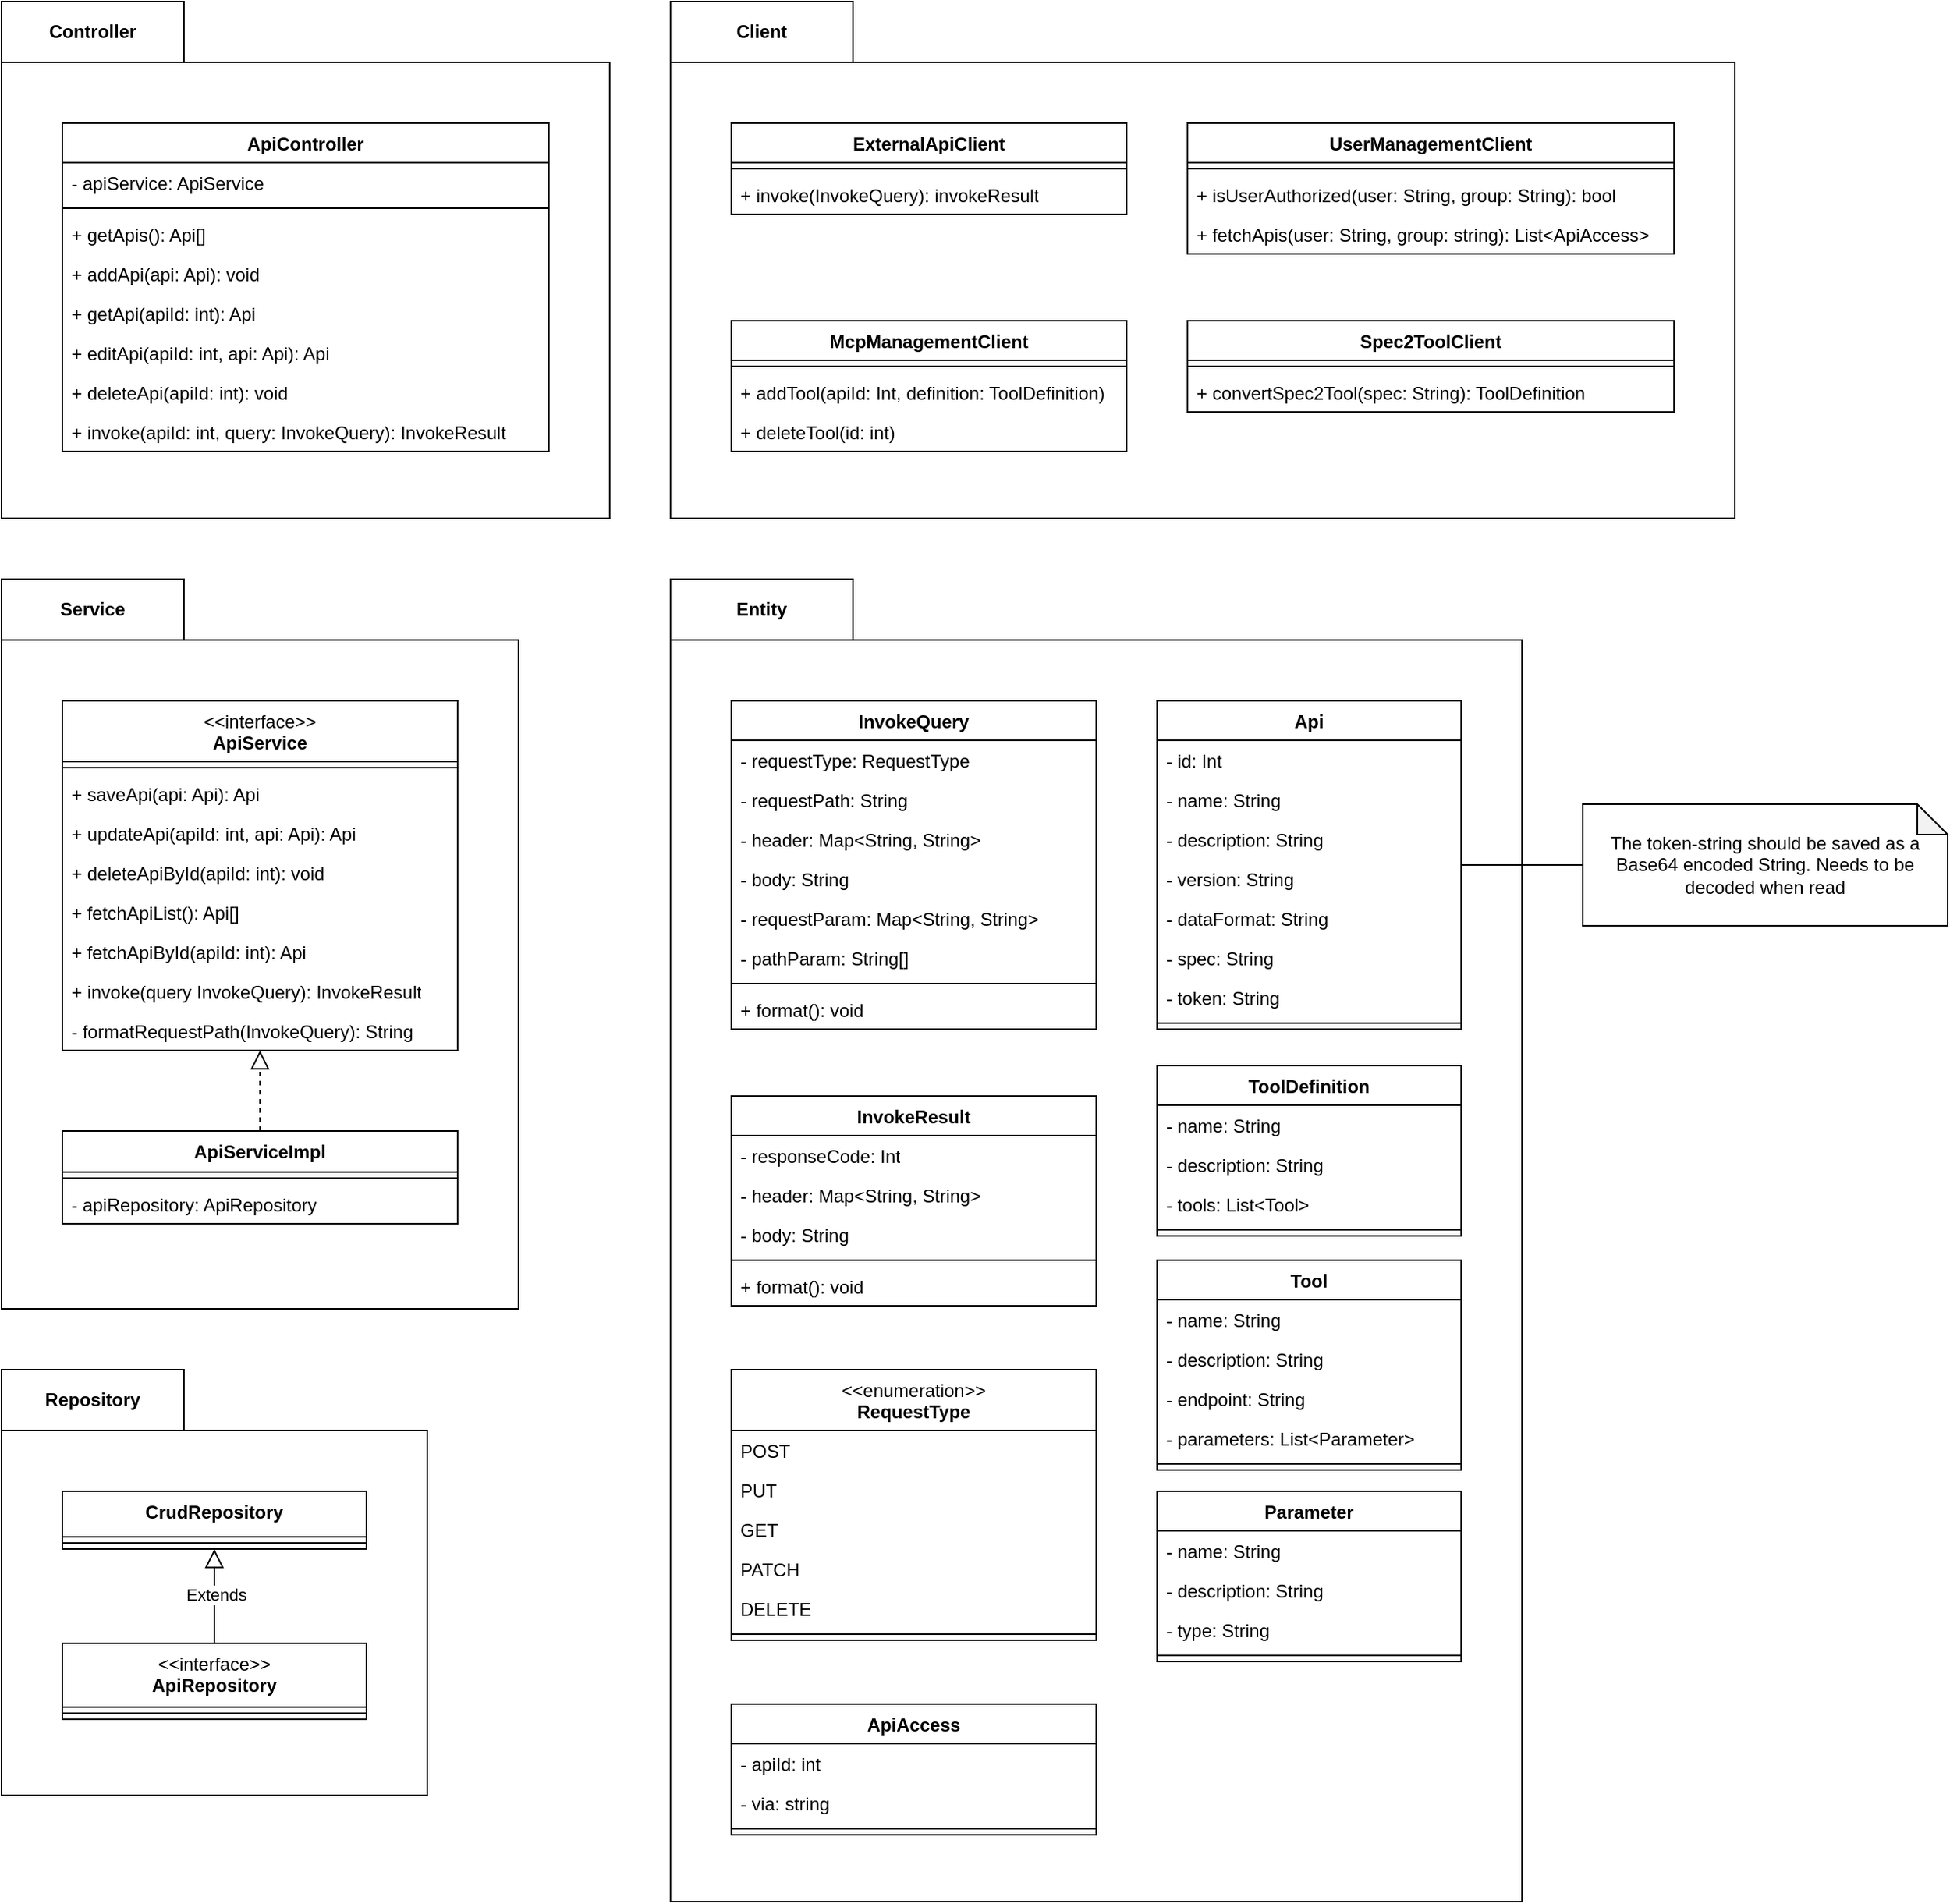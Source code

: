 <mxfile>
    <diagram name="Seite-1" id="1JLrARVRFuF--jmP-DNK">
        <mxGraphModel dx="1191" dy="1798" grid="1" gridSize="10" guides="1" tooltips="1" connect="1" arrows="1" fold="1" page="1" pageScale="1" pageWidth="827" pageHeight="1169" math="0" shadow="0">
            <root>
                <mxCell id="0"/>
                <mxCell id="1" parent="0"/>
                <mxCell id="dTDEdiRXmwUGcBS8A72o-30" value="Controller" style="rounded=0;whiteSpace=wrap;html=1;fontStyle=1" parent="1" vertex="1">
                    <mxGeometry x="880" y="40" width="120" height="40" as="geometry"/>
                </mxCell>
                <mxCell id="dTDEdiRXmwUGcBS8A72o-31" value="Service" style="rounded=0;whiteSpace=wrap;html=1;fontStyle=1" parent="1" vertex="1">
                    <mxGeometry x="880" y="420" width="120" height="40" as="geometry"/>
                </mxCell>
                <mxCell id="dTDEdiRXmwUGcBS8A72o-32" value="Repository" style="rounded=0;whiteSpace=wrap;html=1;fontStyle=1" parent="1" vertex="1">
                    <mxGeometry x="880" y="940" width="120" height="40" as="geometry"/>
                </mxCell>
                <mxCell id="dTDEdiRXmwUGcBS8A72o-33" value="Entity" style="rounded=0;whiteSpace=wrap;html=1;fontStyle=1" parent="1" vertex="1">
                    <mxGeometry x="1320" y="420" width="120" height="40" as="geometry"/>
                </mxCell>
                <mxCell id="dTDEdiRXmwUGcBS8A72o-34" value="" style="rounded=0;whiteSpace=wrap;html=1;" parent="1" vertex="1">
                    <mxGeometry x="880" y="80" width="400" height="300" as="geometry"/>
                </mxCell>
                <mxCell id="dTDEdiRXmwUGcBS8A72o-35" value="ApiController" style="swimlane;fontStyle=1;align=center;verticalAlign=top;childLayout=stackLayout;horizontal=1;startSize=26;horizontalStack=0;resizeParent=1;resizeParentMax=0;resizeLast=0;collapsible=1;marginBottom=0;whiteSpace=wrap;html=1;" parent="1" vertex="1">
                    <mxGeometry x="920" y="120" width="320" height="216" as="geometry"/>
                </mxCell>
                <mxCell id="dTDEdiRXmwUGcBS8A72o-36" value="- apiService: ApiService" style="text;strokeColor=none;fillColor=none;align=left;verticalAlign=top;spacingLeft=4;spacingRight=4;overflow=hidden;rotatable=0;points=[[0,0.5],[1,0.5]];portConstraint=eastwest;whiteSpace=wrap;html=1;" parent="dTDEdiRXmwUGcBS8A72o-35" vertex="1">
                    <mxGeometry y="26" width="320" height="26" as="geometry"/>
                </mxCell>
                <mxCell id="dTDEdiRXmwUGcBS8A72o-37" value="" style="line;strokeWidth=1;fillColor=none;align=left;verticalAlign=middle;spacingTop=-1;spacingLeft=3;spacingRight=3;rotatable=0;labelPosition=right;points=[];portConstraint=eastwest;strokeColor=inherit;" parent="dTDEdiRXmwUGcBS8A72o-35" vertex="1">
                    <mxGeometry y="52" width="320" height="8" as="geometry"/>
                </mxCell>
                <mxCell id="dTDEdiRXmwUGcBS8A72o-38" value="+ getApis(): Api[]" style="text;strokeColor=none;fillColor=none;align=left;verticalAlign=top;spacingLeft=4;spacingRight=4;overflow=hidden;rotatable=0;points=[[0,0.5],[1,0.5]];portConstraint=eastwest;whiteSpace=wrap;html=1;" parent="dTDEdiRXmwUGcBS8A72o-35" vertex="1">
                    <mxGeometry y="60" width="320" height="26" as="geometry"/>
                </mxCell>
                <mxCell id="dTDEdiRXmwUGcBS8A72o-40" value="+ addApi(api: Api): void" style="text;strokeColor=none;fillColor=none;align=left;verticalAlign=top;spacingLeft=4;spacingRight=4;overflow=hidden;rotatable=0;points=[[0,0.5],[1,0.5]];portConstraint=eastwest;whiteSpace=wrap;html=1;" parent="dTDEdiRXmwUGcBS8A72o-35" vertex="1">
                    <mxGeometry y="86" width="320" height="26" as="geometry"/>
                </mxCell>
                <mxCell id="dTDEdiRXmwUGcBS8A72o-41" value="+ getApi(apiId: int): Api" style="text;strokeColor=none;fillColor=none;align=left;verticalAlign=top;spacingLeft=4;spacingRight=4;overflow=hidden;rotatable=0;points=[[0,0.5],[1,0.5]];portConstraint=eastwest;whiteSpace=wrap;html=1;" parent="dTDEdiRXmwUGcBS8A72o-35" vertex="1">
                    <mxGeometry y="112" width="320" height="26" as="geometry"/>
                </mxCell>
                <mxCell id="dTDEdiRXmwUGcBS8A72o-42" value="+ editApi(apiId: int, api: Api): Api" style="text;strokeColor=none;fillColor=none;align=left;verticalAlign=top;spacingLeft=4;spacingRight=4;overflow=hidden;rotatable=0;points=[[0,0.5],[1,0.5]];portConstraint=eastwest;whiteSpace=wrap;html=1;" parent="dTDEdiRXmwUGcBS8A72o-35" vertex="1">
                    <mxGeometry y="138" width="320" height="26" as="geometry"/>
                </mxCell>
                <mxCell id="dTDEdiRXmwUGcBS8A72o-43" value="+ deleteApi(apiId: int): void" style="text;strokeColor=none;fillColor=none;align=left;verticalAlign=top;spacingLeft=4;spacingRight=4;overflow=hidden;rotatable=0;points=[[0,0.5],[1,0.5]];portConstraint=eastwest;whiteSpace=wrap;html=1;" parent="dTDEdiRXmwUGcBS8A72o-35" vertex="1">
                    <mxGeometry y="164" width="320" height="26" as="geometry"/>
                </mxCell>
                <mxCell id="dTDEdiRXmwUGcBS8A72o-44" value="+ invoke(apiId: int, query: InvokeQuery): InvokeResult" style="text;strokeColor=none;fillColor=none;align=left;verticalAlign=top;spacingLeft=4;spacingRight=4;overflow=hidden;rotatable=0;points=[[0,0.5],[1,0.5]];portConstraint=eastwest;whiteSpace=wrap;html=1;" parent="dTDEdiRXmwUGcBS8A72o-35" vertex="1">
                    <mxGeometry y="190" width="320" height="26" as="geometry"/>
                </mxCell>
                <mxCell id="dTDEdiRXmwUGcBS8A72o-45" value="" style="rounded=0;whiteSpace=wrap;html=1;" parent="1" vertex="1">
                    <mxGeometry x="1320" y="460" width="560" height="830" as="geometry"/>
                </mxCell>
                <mxCell id="dTDEdiRXmwUGcBS8A72o-50" value="Api" style="swimlane;fontStyle=1;align=center;verticalAlign=top;childLayout=stackLayout;horizontal=1;startSize=26;horizontalStack=0;resizeParent=1;resizeParentMax=0;resizeLast=0;collapsible=1;marginBottom=0;whiteSpace=wrap;html=1;" parent="1" vertex="1">
                    <mxGeometry x="1640" y="500" width="200" height="216" as="geometry"/>
                </mxCell>
                <mxCell id="dTDEdiRXmwUGcBS8A72o-51" value="- id: Int" style="text;strokeColor=none;fillColor=none;align=left;verticalAlign=top;spacingLeft=4;spacingRight=4;overflow=hidden;rotatable=0;points=[[0,0.5],[1,0.5]];portConstraint=eastwest;whiteSpace=wrap;html=1;" parent="dTDEdiRXmwUGcBS8A72o-50" vertex="1">
                    <mxGeometry y="26" width="200" height="26" as="geometry"/>
                </mxCell>
                <mxCell id="dTDEdiRXmwUGcBS8A72o-54" value="- name: String" style="text;strokeColor=none;fillColor=none;align=left;verticalAlign=top;spacingLeft=4;spacingRight=4;overflow=hidden;rotatable=0;points=[[0,0.5],[1,0.5]];portConstraint=eastwest;whiteSpace=wrap;html=1;" parent="dTDEdiRXmwUGcBS8A72o-50" vertex="1">
                    <mxGeometry y="52" width="200" height="26" as="geometry"/>
                </mxCell>
                <mxCell id="dTDEdiRXmwUGcBS8A72o-55" value="- description: String" style="text;strokeColor=none;fillColor=none;align=left;verticalAlign=top;spacingLeft=4;spacingRight=4;overflow=hidden;rotatable=0;points=[[0,0.5],[1,0.5]];portConstraint=eastwest;whiteSpace=wrap;html=1;" parent="dTDEdiRXmwUGcBS8A72o-50" vertex="1">
                    <mxGeometry y="78" width="200" height="26" as="geometry"/>
                </mxCell>
                <mxCell id="dTDEdiRXmwUGcBS8A72o-56" value="- version: String" style="text;strokeColor=none;fillColor=none;align=left;verticalAlign=top;spacingLeft=4;spacingRight=4;overflow=hidden;rotatable=0;points=[[0,0.5],[1,0.5]];portConstraint=eastwest;whiteSpace=wrap;html=1;" parent="dTDEdiRXmwUGcBS8A72o-50" vertex="1">
                    <mxGeometry y="104" width="200" height="26" as="geometry"/>
                </mxCell>
                <mxCell id="dTDEdiRXmwUGcBS8A72o-57" value="- dataFormat: String" style="text;strokeColor=none;fillColor=none;align=left;verticalAlign=top;spacingLeft=4;spacingRight=4;overflow=hidden;rotatable=0;points=[[0,0.5],[1,0.5]];portConstraint=eastwest;whiteSpace=wrap;html=1;" parent="dTDEdiRXmwUGcBS8A72o-50" vertex="1">
                    <mxGeometry y="130" width="200" height="26" as="geometry"/>
                </mxCell>
                <mxCell id="dTDEdiRXmwUGcBS8A72o-58" value="- spec: String" style="text;strokeColor=none;fillColor=none;align=left;verticalAlign=top;spacingLeft=4;spacingRight=4;overflow=hidden;rotatable=0;points=[[0,0.5],[1,0.5]];portConstraint=eastwest;whiteSpace=wrap;html=1;" parent="dTDEdiRXmwUGcBS8A72o-50" vertex="1">
                    <mxGeometry y="156" width="200" height="26" as="geometry"/>
                </mxCell>
                <mxCell id="dTDEdiRXmwUGcBS8A72o-61" value="- token: String" style="text;strokeColor=none;fillColor=none;align=left;verticalAlign=top;spacingLeft=4;spacingRight=4;overflow=hidden;rotatable=0;points=[[0,0.5],[1,0.5]];portConstraint=eastwest;whiteSpace=wrap;html=1;" parent="dTDEdiRXmwUGcBS8A72o-50" vertex="1">
                    <mxGeometry y="182" width="200" height="26" as="geometry"/>
                </mxCell>
                <mxCell id="dTDEdiRXmwUGcBS8A72o-52" value="" style="line;strokeWidth=1;fillColor=none;align=left;verticalAlign=middle;spacingTop=-1;spacingLeft=3;spacingRight=3;rotatable=0;labelPosition=right;points=[];portConstraint=eastwest;strokeColor=inherit;" parent="dTDEdiRXmwUGcBS8A72o-50" vertex="1">
                    <mxGeometry y="208" width="200" height="8" as="geometry"/>
                </mxCell>
                <mxCell id="dTDEdiRXmwUGcBS8A72o-64" value="" style="rounded=0;whiteSpace=wrap;html=1;" parent="1" vertex="1">
                    <mxGeometry x="880" y="980" width="280" height="240" as="geometry"/>
                </mxCell>
                <mxCell id="dTDEdiRXmwUGcBS8A72o-65" value="CrudRepository" style="swimlane;fontStyle=1;align=center;verticalAlign=top;childLayout=stackLayout;horizontal=1;startSize=30;horizontalStack=0;resizeParent=1;resizeParentMax=0;resizeLast=0;collapsible=1;marginBottom=0;whiteSpace=wrap;html=1;" parent="1" vertex="1">
                    <mxGeometry x="920" y="1020" width="200" height="38" as="geometry"/>
                </mxCell>
                <mxCell id="dTDEdiRXmwUGcBS8A72o-67" value="" style="line;strokeWidth=1;fillColor=none;align=left;verticalAlign=middle;spacingTop=-1;spacingLeft=3;spacingRight=3;rotatable=0;labelPosition=right;points=[];portConstraint=eastwest;strokeColor=inherit;" parent="dTDEdiRXmwUGcBS8A72o-65" vertex="1">
                    <mxGeometry y="30" width="200" height="8" as="geometry"/>
                </mxCell>
                <mxCell id="dTDEdiRXmwUGcBS8A72o-75" value="" style="rounded=0;orthogonalLoop=1;jettySize=auto;html=1;endArrow=block;endFill=0;endSize=10;" parent="1" source="dTDEdiRXmwUGcBS8A72o-69" target="dTDEdiRXmwUGcBS8A72o-65" edge="1">
                    <mxGeometry relative="1" as="geometry"/>
                </mxCell>
                <mxCell id="JXdjULRlYyNS7C_Fa3xs-46" value="Extends" style="edgeLabel;html=1;align=center;verticalAlign=middle;resizable=0;points=[];" parent="dTDEdiRXmwUGcBS8A72o-75" vertex="1" connectable="0">
                    <mxGeometry x="0.032" y="-1" relative="1" as="geometry">
                        <mxPoint as="offset"/>
                    </mxGeometry>
                </mxCell>
                <mxCell id="dTDEdiRXmwUGcBS8A72o-69" value="&lt;div&gt;&lt;span style=&quot;font-weight: normal;&quot;&gt;&amp;lt;&amp;lt;interface&amp;gt;&amp;gt;&lt;/span&gt;&lt;/div&gt;&lt;div&gt;ApiRepository&lt;/div&gt;" style="swimlane;fontStyle=1;align=center;verticalAlign=top;childLayout=stackLayout;horizontal=1;startSize=42;horizontalStack=0;resizeParent=1;resizeParentMax=0;resizeLast=0;collapsible=1;marginBottom=0;whiteSpace=wrap;html=1;" parent="1" vertex="1">
                    <mxGeometry x="920" y="1120" width="200" height="50" as="geometry"/>
                </mxCell>
                <mxCell id="dTDEdiRXmwUGcBS8A72o-71" value="" style="line;strokeWidth=1;fillColor=none;align=left;verticalAlign=middle;spacingTop=-1;spacingLeft=3;spacingRight=3;rotatable=0;labelPosition=right;points=[];portConstraint=eastwest;strokeColor=inherit;" parent="dTDEdiRXmwUGcBS8A72o-69" vertex="1">
                    <mxGeometry y="42" width="200" height="8" as="geometry"/>
                </mxCell>
                <mxCell id="dTDEdiRXmwUGcBS8A72o-77" value="" style="rounded=0;whiteSpace=wrap;html=1;" parent="1" vertex="1">
                    <mxGeometry x="880" y="460" width="340" height="440" as="geometry"/>
                </mxCell>
                <mxCell id="dTDEdiRXmwUGcBS8A72o-78" value="&lt;div&gt;&lt;span style=&quot;font-weight: normal;&quot;&gt;&amp;lt;&amp;lt;interface&amp;gt;&amp;gt;&lt;/span&gt;&lt;/div&gt;&lt;div&gt;ApiService&lt;/div&gt;" style="swimlane;fontStyle=1;align=center;verticalAlign=top;childLayout=stackLayout;horizontal=1;startSize=40;horizontalStack=0;resizeParent=1;resizeParentMax=0;resizeLast=0;collapsible=1;marginBottom=0;whiteSpace=wrap;html=1;" parent="1" vertex="1">
                    <mxGeometry x="920" y="500" width="260" height="230" as="geometry"/>
                </mxCell>
                <mxCell id="dTDEdiRXmwUGcBS8A72o-80" value="" style="line;strokeWidth=1;fillColor=none;align=left;verticalAlign=middle;spacingTop=-1;spacingLeft=3;spacingRight=3;rotatable=0;labelPosition=right;points=[];portConstraint=eastwest;strokeColor=inherit;" parent="dTDEdiRXmwUGcBS8A72o-78" vertex="1">
                    <mxGeometry y="40" width="260" height="8" as="geometry"/>
                </mxCell>
                <mxCell id="dTDEdiRXmwUGcBS8A72o-81" value="+ saveApi(api: Api): Api" style="text;strokeColor=none;fillColor=none;align=left;verticalAlign=top;spacingLeft=4;spacingRight=4;overflow=hidden;rotatable=0;points=[[0,0.5],[1,0.5]];portConstraint=eastwest;whiteSpace=wrap;html=1;" parent="dTDEdiRXmwUGcBS8A72o-78" vertex="1">
                    <mxGeometry y="48" width="260" height="26" as="geometry"/>
                </mxCell>
                <mxCell id="dTDEdiRXmwUGcBS8A72o-85" value="+ updateApi(apiId: int, api: Api): Api" style="text;strokeColor=none;fillColor=none;align=left;verticalAlign=top;spacingLeft=4;spacingRight=4;overflow=hidden;rotatable=0;points=[[0,0.5],[1,0.5]];portConstraint=eastwest;whiteSpace=wrap;html=1;" parent="dTDEdiRXmwUGcBS8A72o-78" vertex="1">
                    <mxGeometry y="74" width="260" height="26" as="geometry"/>
                </mxCell>
                <mxCell id="dTDEdiRXmwUGcBS8A72o-86" value="+ deleteApiById(apiId: int): void" style="text;strokeColor=none;fillColor=none;align=left;verticalAlign=top;spacingLeft=4;spacingRight=4;overflow=hidden;rotatable=0;points=[[0,0.5],[1,0.5]];portConstraint=eastwest;whiteSpace=wrap;html=1;" parent="dTDEdiRXmwUGcBS8A72o-78" vertex="1">
                    <mxGeometry y="100" width="260" height="26" as="geometry"/>
                </mxCell>
                <mxCell id="dTDEdiRXmwUGcBS8A72o-92" value="+ fetchApiList(): Api[]" style="text;strokeColor=none;fillColor=none;align=left;verticalAlign=top;spacingLeft=4;spacingRight=4;overflow=hidden;rotatable=0;points=[[0,0.5],[1,0.5]];portConstraint=eastwest;whiteSpace=wrap;html=1;" parent="dTDEdiRXmwUGcBS8A72o-78" vertex="1">
                    <mxGeometry y="126" width="260" height="26" as="geometry"/>
                </mxCell>
                <mxCell id="dTDEdiRXmwUGcBS8A72o-99" value="+ fetchApiById(apiId: int): Api" style="text;strokeColor=none;fillColor=none;align=left;verticalAlign=top;spacingLeft=4;spacingRight=4;overflow=hidden;rotatable=0;points=[[0,0.5],[1,0.5]];portConstraint=eastwest;whiteSpace=wrap;html=1;" parent="dTDEdiRXmwUGcBS8A72o-78" vertex="1">
                    <mxGeometry y="152" width="260" height="26" as="geometry"/>
                </mxCell>
                <mxCell id="dTDEdiRXmwUGcBS8A72o-130" value="+ invoke(query InvokeQuery): InvokeResult" style="text;strokeColor=none;fillColor=none;align=left;verticalAlign=top;spacingLeft=4;spacingRight=4;overflow=hidden;rotatable=0;points=[[0,0.5],[1,0.5]];portConstraint=eastwest;whiteSpace=wrap;html=1;" parent="dTDEdiRXmwUGcBS8A72o-78" vertex="1">
                    <mxGeometry y="178" width="260" height="26" as="geometry"/>
                </mxCell>
                <mxCell id="dTDEdiRXmwUGcBS8A72o-147" value="- formatRequestPath(InvokeQuery): String" style="text;strokeColor=none;fillColor=none;align=left;verticalAlign=top;spacingLeft=4;spacingRight=4;overflow=hidden;rotatable=0;points=[[0,0.5],[1,0.5]];portConstraint=eastwest;whiteSpace=wrap;html=1;" parent="dTDEdiRXmwUGcBS8A72o-78" vertex="1">
                    <mxGeometry y="204" width="260" height="26" as="geometry"/>
                </mxCell>
                <mxCell id="dTDEdiRXmwUGcBS8A72o-93" style="edgeStyle=orthogonalEdgeStyle;rounded=0;orthogonalLoop=1;jettySize=auto;html=1;dashed=1;endArrow=block;endFill=0;endSize=10;" parent="1" source="dTDEdiRXmwUGcBS8A72o-82" target="dTDEdiRXmwUGcBS8A72o-78" edge="1">
                    <mxGeometry relative="1" as="geometry"/>
                </mxCell>
                <mxCell id="dTDEdiRXmwUGcBS8A72o-82" value="&lt;div&gt;ApiServiceImpl&lt;/div&gt;" style="swimlane;fontStyle=1;align=center;verticalAlign=top;childLayout=stackLayout;horizontal=1;startSize=27;horizontalStack=0;resizeParent=1;resizeParentMax=0;resizeLast=0;collapsible=1;marginBottom=0;whiteSpace=wrap;html=1;" parent="1" vertex="1">
                    <mxGeometry x="920" y="783" width="260" height="61" as="geometry"/>
                </mxCell>
                <mxCell id="dTDEdiRXmwUGcBS8A72o-83" value="" style="line;strokeWidth=1;fillColor=none;align=left;verticalAlign=middle;spacingTop=-1;spacingLeft=3;spacingRight=3;rotatable=0;labelPosition=right;points=[];portConstraint=eastwest;strokeColor=inherit;" parent="dTDEdiRXmwUGcBS8A72o-82" vertex="1">
                    <mxGeometry y="27" width="260" height="8" as="geometry"/>
                </mxCell>
                <mxCell id="dTDEdiRXmwUGcBS8A72o-84" value="- apiRepository: ApiRepository" style="text;strokeColor=none;fillColor=none;align=left;verticalAlign=top;spacingLeft=4;spacingRight=4;overflow=hidden;rotatable=0;points=[[0,0.5],[1,0.5]];portConstraint=eastwest;whiteSpace=wrap;html=1;" parent="dTDEdiRXmwUGcBS8A72o-82" vertex="1">
                    <mxGeometry y="35" width="260" height="26" as="geometry"/>
                </mxCell>
                <mxCell id="dTDEdiRXmwUGcBS8A72o-103" style="rounded=0;orthogonalLoop=1;jettySize=auto;html=1;endArrow=none;endFill=0;" parent="1" source="dTDEdiRXmwUGcBS8A72o-101" target="dTDEdiRXmwUGcBS8A72o-50" edge="1">
                    <mxGeometry relative="1" as="geometry"/>
                </mxCell>
                <mxCell id="dTDEdiRXmwUGcBS8A72o-101" value="The token-string should be saved as a Base64 encoded String. Needs to be decoded when read" style="shape=note;whiteSpace=wrap;html=1;backgroundOutline=1;darkOpacity=0.05;size=20;" parent="1" vertex="1">
                    <mxGeometry x="1920" y="568" width="240" height="80" as="geometry"/>
                </mxCell>
                <mxCell id="dTDEdiRXmwUGcBS8A72o-110" value="&lt;span style=&quot;font-weight: normal;&quot;&gt;&amp;lt;&amp;lt;enumeration&amp;gt;&amp;gt;&lt;/span&gt;&lt;div&gt;RequestType&lt;/div&gt;" style="swimlane;fontStyle=1;align=center;verticalAlign=top;childLayout=stackLayout;horizontal=1;startSize=40;horizontalStack=0;resizeParent=1;resizeParentMax=0;resizeLast=0;collapsible=1;marginBottom=0;whiteSpace=wrap;html=1;" parent="1" vertex="1">
                    <mxGeometry x="1360" y="940" width="240" height="178" as="geometry"/>
                </mxCell>
                <mxCell id="dTDEdiRXmwUGcBS8A72o-111" value="POST" style="text;strokeColor=none;fillColor=none;align=left;verticalAlign=top;spacingLeft=4;spacingRight=4;overflow=hidden;rotatable=0;points=[[0,0.5],[1,0.5]];portConstraint=eastwest;whiteSpace=wrap;html=1;" parent="dTDEdiRXmwUGcBS8A72o-110" vertex="1">
                    <mxGeometry y="40" width="240" height="26" as="geometry"/>
                </mxCell>
                <mxCell id="dTDEdiRXmwUGcBS8A72o-116" value="PUT" style="text;strokeColor=none;fillColor=none;align=left;verticalAlign=top;spacingLeft=4;spacingRight=4;overflow=hidden;rotatable=0;points=[[0,0.5],[1,0.5]];portConstraint=eastwest;whiteSpace=wrap;html=1;" parent="dTDEdiRXmwUGcBS8A72o-110" vertex="1">
                    <mxGeometry y="66" width="240" height="26" as="geometry"/>
                </mxCell>
                <mxCell id="dTDEdiRXmwUGcBS8A72o-115" value="GET" style="text;strokeColor=none;fillColor=none;align=left;verticalAlign=top;spacingLeft=4;spacingRight=4;overflow=hidden;rotatable=0;points=[[0,0.5],[1,0.5]];portConstraint=eastwest;whiteSpace=wrap;html=1;" parent="dTDEdiRXmwUGcBS8A72o-110" vertex="1">
                    <mxGeometry y="92" width="240" height="26" as="geometry"/>
                </mxCell>
                <mxCell id="dTDEdiRXmwUGcBS8A72o-114" value="PATCH" style="text;strokeColor=none;fillColor=none;align=left;verticalAlign=top;spacingLeft=4;spacingRight=4;overflow=hidden;rotatable=0;points=[[0,0.5],[1,0.5]];portConstraint=eastwest;whiteSpace=wrap;html=1;" parent="dTDEdiRXmwUGcBS8A72o-110" vertex="1">
                    <mxGeometry y="118" width="240" height="26" as="geometry"/>
                </mxCell>
                <mxCell id="dTDEdiRXmwUGcBS8A72o-113" value="DELETE" style="text;strokeColor=none;fillColor=none;align=left;verticalAlign=top;spacingLeft=4;spacingRight=4;overflow=hidden;rotatable=0;points=[[0,0.5],[1,0.5]];portConstraint=eastwest;whiteSpace=wrap;html=1;" parent="dTDEdiRXmwUGcBS8A72o-110" vertex="1">
                    <mxGeometry y="144" width="240" height="26" as="geometry"/>
                </mxCell>
                <mxCell id="dTDEdiRXmwUGcBS8A72o-112" value="" style="line;strokeWidth=1;fillColor=none;align=left;verticalAlign=middle;spacingTop=-1;spacingLeft=3;spacingRight=3;rotatable=0;labelPosition=right;points=[];portConstraint=eastwest;strokeColor=inherit;" parent="dTDEdiRXmwUGcBS8A72o-110" vertex="1">
                    <mxGeometry y="170" width="240" height="8" as="geometry"/>
                </mxCell>
                <mxCell id="dTDEdiRXmwUGcBS8A72o-120" value="InvokeQuery" style="swimlane;fontStyle=1;align=center;verticalAlign=top;childLayout=stackLayout;horizontal=1;startSize=26;horizontalStack=0;resizeParent=1;resizeParentMax=0;resizeLast=0;collapsible=1;marginBottom=0;whiteSpace=wrap;html=1;" parent="1" vertex="1">
                    <mxGeometry x="1360" y="500" width="240" height="216" as="geometry"/>
                </mxCell>
                <mxCell id="dTDEdiRXmwUGcBS8A72o-121" value="- requestType: RequestType" style="text;strokeColor=none;fillColor=none;align=left;verticalAlign=top;spacingLeft=4;spacingRight=4;overflow=hidden;rotatable=0;points=[[0,0.5],[1,0.5]];portConstraint=eastwest;whiteSpace=wrap;html=1;" parent="dTDEdiRXmwUGcBS8A72o-120" vertex="1">
                    <mxGeometry y="26" width="240" height="26" as="geometry"/>
                </mxCell>
                <mxCell id="dTDEdiRXmwUGcBS8A72o-124" value="- requestPath: String" style="text;strokeColor=none;fillColor=none;align=left;verticalAlign=top;spacingLeft=4;spacingRight=4;overflow=hidden;rotatable=0;points=[[0,0.5],[1,0.5]];portConstraint=eastwest;whiteSpace=wrap;html=1;" parent="dTDEdiRXmwUGcBS8A72o-120" vertex="1">
                    <mxGeometry y="52" width="240" height="26" as="geometry"/>
                </mxCell>
                <mxCell id="dTDEdiRXmwUGcBS8A72o-125" value="- header: Map&amp;lt;String, String&amp;gt;" style="text;strokeColor=none;fillColor=none;align=left;verticalAlign=top;spacingLeft=4;spacingRight=4;overflow=hidden;rotatable=0;points=[[0,0.5],[1,0.5]];portConstraint=eastwest;whiteSpace=wrap;html=1;" parent="dTDEdiRXmwUGcBS8A72o-120" vertex="1">
                    <mxGeometry y="78" width="240" height="26" as="geometry"/>
                </mxCell>
                <mxCell id="dTDEdiRXmwUGcBS8A72o-129" value="- body: String" style="text;strokeColor=none;fillColor=none;align=left;verticalAlign=top;spacingLeft=4;spacingRight=4;overflow=hidden;rotatable=0;points=[[0,0.5],[1,0.5]];portConstraint=eastwest;whiteSpace=wrap;html=1;" parent="dTDEdiRXmwUGcBS8A72o-120" vertex="1">
                    <mxGeometry y="104" width="240" height="26" as="geometry"/>
                </mxCell>
                <mxCell id="dTDEdiRXmwUGcBS8A72o-126" value="- requestParam: Map&amp;lt;String, String&amp;gt;" style="text;strokeColor=none;fillColor=none;align=left;verticalAlign=top;spacingLeft=4;spacingRight=4;overflow=hidden;rotatable=0;points=[[0,0.5],[1,0.5]];portConstraint=eastwest;whiteSpace=wrap;html=1;" parent="dTDEdiRXmwUGcBS8A72o-120" vertex="1">
                    <mxGeometry y="130" width="240" height="26" as="geometry"/>
                </mxCell>
                <mxCell id="dTDEdiRXmwUGcBS8A72o-128" value="- pathParam: String[]" style="text;strokeColor=none;fillColor=none;align=left;verticalAlign=top;spacingLeft=4;spacingRight=4;overflow=hidden;rotatable=0;points=[[0,0.5],[1,0.5]];portConstraint=eastwest;whiteSpace=wrap;html=1;" parent="dTDEdiRXmwUGcBS8A72o-120" vertex="1">
                    <mxGeometry y="156" width="240" height="26" as="geometry"/>
                </mxCell>
                <mxCell id="dTDEdiRXmwUGcBS8A72o-122" value="" style="line;strokeWidth=1;fillColor=none;align=left;verticalAlign=middle;spacingTop=-1;spacingLeft=3;spacingRight=3;rotatable=0;labelPosition=right;points=[];portConstraint=eastwest;strokeColor=inherit;" parent="dTDEdiRXmwUGcBS8A72o-120" vertex="1">
                    <mxGeometry y="182" width="240" height="8" as="geometry"/>
                </mxCell>
                <mxCell id="dTDEdiRXmwUGcBS8A72o-123" value="+ format(): void" style="text;strokeColor=none;fillColor=none;align=left;verticalAlign=top;spacingLeft=4;spacingRight=4;overflow=hidden;rotatable=0;points=[[0,0.5],[1,0.5]];portConstraint=eastwest;whiteSpace=wrap;html=1;" parent="dTDEdiRXmwUGcBS8A72o-120" vertex="1">
                    <mxGeometry y="190" width="240" height="26" as="geometry"/>
                </mxCell>
                <mxCell id="dTDEdiRXmwUGcBS8A72o-138" value="InvokeResult" style="swimlane;fontStyle=1;align=center;verticalAlign=top;childLayout=stackLayout;horizontal=1;startSize=26;horizontalStack=0;resizeParent=1;resizeParentMax=0;resizeLast=0;collapsible=1;marginBottom=0;whiteSpace=wrap;html=1;" parent="1" vertex="1">
                    <mxGeometry x="1360" y="760" width="240" height="138" as="geometry"/>
                </mxCell>
                <mxCell id="dTDEdiRXmwUGcBS8A72o-139" value="- responseCode: Int" style="text;strokeColor=none;fillColor=none;align=left;verticalAlign=top;spacingLeft=4;spacingRight=4;overflow=hidden;rotatable=0;points=[[0,0.5],[1,0.5]];portConstraint=eastwest;whiteSpace=wrap;html=1;" parent="dTDEdiRXmwUGcBS8A72o-138" vertex="1">
                    <mxGeometry y="26" width="240" height="26" as="geometry"/>
                </mxCell>
                <mxCell id="dTDEdiRXmwUGcBS8A72o-140" value="- header: Map&amp;lt;String, String&amp;gt;" style="text;strokeColor=none;fillColor=none;align=left;verticalAlign=top;spacingLeft=4;spacingRight=4;overflow=hidden;rotatable=0;points=[[0,0.5],[1,0.5]];portConstraint=eastwest;whiteSpace=wrap;html=1;" parent="dTDEdiRXmwUGcBS8A72o-138" vertex="1">
                    <mxGeometry y="52" width="240" height="26" as="geometry"/>
                </mxCell>
                <mxCell id="dTDEdiRXmwUGcBS8A72o-142" value="- body: String" style="text;strokeColor=none;fillColor=none;align=left;verticalAlign=top;spacingLeft=4;spacingRight=4;overflow=hidden;rotatable=0;points=[[0,0.5],[1,0.5]];portConstraint=eastwest;whiteSpace=wrap;html=1;" parent="dTDEdiRXmwUGcBS8A72o-138" vertex="1">
                    <mxGeometry y="78" width="240" height="26" as="geometry"/>
                </mxCell>
                <mxCell id="dTDEdiRXmwUGcBS8A72o-145" value="" style="line;strokeWidth=1;fillColor=none;align=left;verticalAlign=middle;spacingTop=-1;spacingLeft=3;spacingRight=3;rotatable=0;labelPosition=right;points=[];portConstraint=eastwest;strokeColor=inherit;" parent="dTDEdiRXmwUGcBS8A72o-138" vertex="1">
                    <mxGeometry y="104" width="240" height="8" as="geometry"/>
                </mxCell>
                <mxCell id="dTDEdiRXmwUGcBS8A72o-146" value="+ format(): void" style="text;strokeColor=none;fillColor=none;align=left;verticalAlign=top;spacingLeft=4;spacingRight=4;overflow=hidden;rotatable=0;points=[[0,0.5],[1,0.5]];portConstraint=eastwest;whiteSpace=wrap;html=1;" parent="dTDEdiRXmwUGcBS8A72o-138" vertex="1">
                    <mxGeometry y="112" width="240" height="26" as="geometry"/>
                </mxCell>
                <mxCell id="2" value="Client" style="rounded=0;whiteSpace=wrap;html=1;fontStyle=1" vertex="1" parent="1">
                    <mxGeometry x="1320" y="40" width="120" height="40" as="geometry"/>
                </mxCell>
                <mxCell id="3" value="" style="rounded=0;whiteSpace=wrap;html=1;" vertex="1" parent="1">
                    <mxGeometry x="1320" y="80" width="700" height="300" as="geometry"/>
                </mxCell>
                <mxCell id="4" value="&lt;div&gt;ExternalApiClient&lt;/div&gt;" style="swimlane;fontStyle=1;align=center;verticalAlign=top;childLayout=stackLayout;horizontal=1;startSize=26;horizontalStack=0;resizeParent=1;resizeParentMax=0;resizeLast=0;collapsible=1;marginBottom=0;whiteSpace=wrap;html=1;" vertex="1" parent="1">
                    <mxGeometry x="1360" y="120" width="260" height="60" as="geometry"/>
                </mxCell>
                <mxCell id="5" value="" style="line;strokeWidth=1;fillColor=none;align=left;verticalAlign=middle;spacingTop=-1;spacingLeft=3;spacingRight=3;rotatable=0;labelPosition=right;points=[];portConstraint=eastwest;strokeColor=inherit;" vertex="1" parent="4">
                    <mxGeometry y="26" width="260" height="8" as="geometry"/>
                </mxCell>
                <mxCell id="6" value="+ invoke(InvokeQuery): invokeResult" style="text;strokeColor=none;fillColor=none;align=left;verticalAlign=top;spacingLeft=4;spacingRight=4;overflow=hidden;rotatable=0;points=[[0,0.5],[1,0.5]];portConstraint=eastwest;whiteSpace=wrap;html=1;" vertex="1" parent="4">
                    <mxGeometry y="34" width="260" height="26" as="geometry"/>
                </mxCell>
                <mxCell id="13" value="&lt;div&gt;UserManagementClient&lt;/div&gt;" style="swimlane;fontStyle=1;align=center;verticalAlign=top;childLayout=stackLayout;horizontal=1;startSize=26;horizontalStack=0;resizeParent=1;resizeParentMax=0;resizeLast=0;collapsible=1;marginBottom=0;whiteSpace=wrap;html=1;" vertex="1" parent="1">
                    <mxGeometry x="1660" y="120" width="320" height="86" as="geometry"/>
                </mxCell>
                <mxCell id="14" value="" style="line;strokeWidth=1;fillColor=none;align=left;verticalAlign=middle;spacingTop=-1;spacingLeft=3;spacingRight=3;rotatable=0;labelPosition=right;points=[];portConstraint=eastwest;strokeColor=inherit;" vertex="1" parent="13">
                    <mxGeometry y="26" width="320" height="8" as="geometry"/>
                </mxCell>
                <mxCell id="15" value="+ isUserAuthorized(user: String, group: String): bool" style="text;strokeColor=none;fillColor=none;align=left;verticalAlign=top;spacingLeft=4;spacingRight=4;overflow=hidden;rotatable=0;points=[[0,0.5],[1,0.5]];portConstraint=eastwest;whiteSpace=wrap;html=1;" vertex="1" parent="13">
                    <mxGeometry y="34" width="320" height="26" as="geometry"/>
                </mxCell>
                <mxCell id="45" value="+ fetchApis(user: String, group: string): List&amp;lt;ApiAccess&amp;gt;" style="text;strokeColor=none;fillColor=none;align=left;verticalAlign=top;spacingLeft=4;spacingRight=4;overflow=hidden;rotatable=0;points=[[0,0.5],[1,0.5]];portConstraint=eastwest;whiteSpace=wrap;html=1;" vertex="1" parent="13">
                    <mxGeometry y="60" width="320" height="26" as="geometry"/>
                </mxCell>
                <mxCell id="16" value="&lt;div&gt;McpManagementClient&lt;/div&gt;" style="swimlane;fontStyle=1;align=center;verticalAlign=top;childLayout=stackLayout;horizontal=1;startSize=26;horizontalStack=0;resizeParent=1;resizeParentMax=0;resizeLast=0;collapsible=1;marginBottom=0;whiteSpace=wrap;html=1;" vertex="1" parent="1">
                    <mxGeometry x="1360" y="250" width="260" height="86" as="geometry"/>
                </mxCell>
                <mxCell id="17" value="" style="line;strokeWidth=1;fillColor=none;align=left;verticalAlign=middle;spacingTop=-1;spacingLeft=3;spacingRight=3;rotatable=0;labelPosition=right;points=[];portConstraint=eastwest;strokeColor=inherit;" vertex="1" parent="16">
                    <mxGeometry y="26" width="260" height="8" as="geometry"/>
                </mxCell>
                <mxCell id="18" value="+ addTool(apiId: Int, definition: ToolDefinition)" style="text;strokeColor=none;fillColor=none;align=left;verticalAlign=top;spacingLeft=4;spacingRight=4;overflow=hidden;rotatable=0;points=[[0,0.5],[1,0.5]];portConstraint=eastwest;whiteSpace=wrap;html=1;" vertex="1" parent="16">
                    <mxGeometry y="34" width="260" height="26" as="geometry"/>
                </mxCell>
                <mxCell id="22" value="+ deleteTool(id: int)" style="text;strokeColor=none;fillColor=none;align=left;verticalAlign=top;spacingLeft=4;spacingRight=4;overflow=hidden;rotatable=0;points=[[0,0.5],[1,0.5]];portConstraint=eastwest;whiteSpace=wrap;html=1;" vertex="1" parent="16">
                    <mxGeometry y="60" width="260" height="26" as="geometry"/>
                </mxCell>
                <mxCell id="19" value="&lt;div&gt;Spec2ToolClient&lt;/div&gt;" style="swimlane;fontStyle=1;align=center;verticalAlign=top;childLayout=stackLayout;horizontal=1;startSize=26;horizontalStack=0;resizeParent=1;resizeParentMax=0;resizeLast=0;collapsible=1;marginBottom=0;whiteSpace=wrap;html=1;" vertex="1" parent="1">
                    <mxGeometry x="1660" y="250" width="320" height="60" as="geometry"/>
                </mxCell>
                <mxCell id="20" value="" style="line;strokeWidth=1;fillColor=none;align=left;verticalAlign=middle;spacingTop=-1;spacingLeft=3;spacingRight=3;rotatable=0;labelPosition=right;points=[];portConstraint=eastwest;strokeColor=inherit;" vertex="1" parent="19">
                    <mxGeometry y="26" width="320" height="8" as="geometry"/>
                </mxCell>
                <mxCell id="21" value="+ convertSpec2Tool(spec: String): ToolDefinition" style="text;strokeColor=none;fillColor=none;align=left;verticalAlign=top;spacingLeft=4;spacingRight=4;overflow=hidden;rotatable=0;points=[[0,0.5],[1,0.5]];portConstraint=eastwest;whiteSpace=wrap;html=1;" vertex="1" parent="19">
                    <mxGeometry y="34" width="320" height="26" as="geometry"/>
                </mxCell>
                <mxCell id="23" value="ToolDefinition" style="swimlane;fontStyle=1;align=center;verticalAlign=top;childLayout=stackLayout;horizontal=1;startSize=26;horizontalStack=0;resizeParent=1;resizeParentMax=0;resizeLast=0;collapsible=1;marginBottom=0;whiteSpace=wrap;html=1;" vertex="1" parent="1">
                    <mxGeometry x="1640" y="740" width="200" height="112" as="geometry"/>
                </mxCell>
                <mxCell id="24" value="- name: String" style="text;strokeColor=none;fillColor=none;align=left;verticalAlign=top;spacingLeft=4;spacingRight=4;overflow=hidden;rotatable=0;points=[[0,0.5],[1,0.5]];portConstraint=eastwest;whiteSpace=wrap;html=1;" vertex="1" parent="23">
                    <mxGeometry y="26" width="200" height="26" as="geometry"/>
                </mxCell>
                <mxCell id="25" value="- description: String" style="text;strokeColor=none;fillColor=none;align=left;verticalAlign=top;spacingLeft=4;spacingRight=4;overflow=hidden;rotatable=0;points=[[0,0.5],[1,0.5]];portConstraint=eastwest;whiteSpace=wrap;html=1;" vertex="1" parent="23">
                    <mxGeometry y="52" width="200" height="26" as="geometry"/>
                </mxCell>
                <mxCell id="26" value="- tools: List&amp;lt;Tool&amp;gt;" style="text;strokeColor=none;fillColor=none;align=left;verticalAlign=top;spacingLeft=4;spacingRight=4;overflow=hidden;rotatable=0;points=[[0,0.5],[1,0.5]];portConstraint=eastwest;whiteSpace=wrap;html=1;" vertex="1" parent="23">
                    <mxGeometry y="78" width="200" height="26" as="geometry"/>
                </mxCell>
                <mxCell id="30" value="" style="line;strokeWidth=1;fillColor=none;align=left;verticalAlign=middle;spacingTop=-1;spacingLeft=3;spacingRight=3;rotatable=0;labelPosition=right;points=[];portConstraint=eastwest;strokeColor=inherit;" vertex="1" parent="23">
                    <mxGeometry y="104" width="200" height="8" as="geometry"/>
                </mxCell>
                <mxCell id="32" value="Tool" style="swimlane;fontStyle=1;align=center;verticalAlign=top;childLayout=stackLayout;horizontal=1;startSize=26;horizontalStack=0;resizeParent=1;resizeParentMax=0;resizeLast=0;collapsible=1;marginBottom=0;whiteSpace=wrap;html=1;" vertex="1" parent="1">
                    <mxGeometry x="1640" y="868" width="200" height="138" as="geometry"/>
                </mxCell>
                <mxCell id="33" value="- name: String" style="text;strokeColor=none;fillColor=none;align=left;verticalAlign=top;spacingLeft=4;spacingRight=4;overflow=hidden;rotatable=0;points=[[0,0.5],[1,0.5]];portConstraint=eastwest;whiteSpace=wrap;html=1;" vertex="1" parent="32">
                    <mxGeometry y="26" width="200" height="26" as="geometry"/>
                </mxCell>
                <mxCell id="34" value="- description: String" style="text;strokeColor=none;fillColor=none;align=left;verticalAlign=top;spacingLeft=4;spacingRight=4;overflow=hidden;rotatable=0;points=[[0,0.5],[1,0.5]];portConstraint=eastwest;whiteSpace=wrap;html=1;" vertex="1" parent="32">
                    <mxGeometry y="52" width="200" height="26" as="geometry"/>
                </mxCell>
                <mxCell id="35" value="- endpoint: String" style="text;strokeColor=none;fillColor=none;align=left;verticalAlign=top;spacingLeft=4;spacingRight=4;overflow=hidden;rotatable=0;points=[[0,0.5],[1,0.5]];portConstraint=eastwest;whiteSpace=wrap;html=1;" vertex="1" parent="32">
                    <mxGeometry y="78" width="200" height="26" as="geometry"/>
                </mxCell>
                <mxCell id="37" value="- parameters: List&amp;lt;Parameter&amp;gt;" style="text;strokeColor=none;fillColor=none;align=left;verticalAlign=top;spacingLeft=4;spacingRight=4;overflow=hidden;rotatable=0;points=[[0,0.5],[1,0.5]];portConstraint=eastwest;whiteSpace=wrap;html=1;" vertex="1" parent="32">
                    <mxGeometry y="104" width="200" height="26" as="geometry"/>
                </mxCell>
                <mxCell id="36" value="" style="line;strokeWidth=1;fillColor=none;align=left;verticalAlign=middle;spacingTop=-1;spacingLeft=3;spacingRight=3;rotatable=0;labelPosition=right;points=[];portConstraint=eastwest;strokeColor=inherit;" vertex="1" parent="32">
                    <mxGeometry y="130" width="200" height="8" as="geometry"/>
                </mxCell>
                <mxCell id="38" value="Parameter" style="swimlane;fontStyle=1;align=center;verticalAlign=top;childLayout=stackLayout;horizontal=1;startSize=26;horizontalStack=0;resizeParent=1;resizeParentMax=0;resizeLast=0;collapsible=1;marginBottom=0;whiteSpace=wrap;html=1;" vertex="1" parent="1">
                    <mxGeometry x="1640" y="1020" width="200" height="112" as="geometry"/>
                </mxCell>
                <mxCell id="39" value="- name: String" style="text;strokeColor=none;fillColor=none;align=left;verticalAlign=top;spacingLeft=4;spacingRight=4;overflow=hidden;rotatable=0;points=[[0,0.5],[1,0.5]];portConstraint=eastwest;whiteSpace=wrap;html=1;" vertex="1" parent="38">
                    <mxGeometry y="26" width="200" height="26" as="geometry"/>
                </mxCell>
                <mxCell id="40" value="- description: String" style="text;strokeColor=none;fillColor=none;align=left;verticalAlign=top;spacingLeft=4;spacingRight=4;overflow=hidden;rotatable=0;points=[[0,0.5],[1,0.5]];portConstraint=eastwest;whiteSpace=wrap;html=1;" vertex="1" parent="38">
                    <mxGeometry y="52" width="200" height="26" as="geometry"/>
                </mxCell>
                <mxCell id="41" value="- type: String" style="text;strokeColor=none;fillColor=none;align=left;verticalAlign=top;spacingLeft=4;spacingRight=4;overflow=hidden;rotatable=0;points=[[0,0.5],[1,0.5]];portConstraint=eastwest;whiteSpace=wrap;html=1;" vertex="1" parent="38">
                    <mxGeometry y="78" width="200" height="26" as="geometry"/>
                </mxCell>
                <mxCell id="43" value="" style="line;strokeWidth=1;fillColor=none;align=left;verticalAlign=middle;spacingTop=-1;spacingLeft=3;spacingRight=3;rotatable=0;labelPosition=right;points=[];portConstraint=eastwest;strokeColor=inherit;" vertex="1" parent="38">
                    <mxGeometry y="104" width="200" height="8" as="geometry"/>
                </mxCell>
                <mxCell id="46" value="ApiAccess" style="swimlane;fontStyle=1;align=center;verticalAlign=top;childLayout=stackLayout;horizontal=1;startSize=26;horizontalStack=0;resizeParent=1;resizeParentMax=0;resizeLast=0;collapsible=1;marginBottom=0;whiteSpace=wrap;html=1;" vertex="1" parent="1">
                    <mxGeometry x="1360" y="1160" width="240" height="86" as="geometry"/>
                </mxCell>
                <mxCell id="47" value="- apiId: int" style="text;strokeColor=none;fillColor=none;align=left;verticalAlign=top;spacingLeft=4;spacingRight=4;overflow=hidden;rotatable=0;points=[[0,0.5],[1,0.5]];portConstraint=eastwest;whiteSpace=wrap;html=1;" vertex="1" parent="46">
                    <mxGeometry y="26" width="240" height="26" as="geometry"/>
                </mxCell>
                <mxCell id="48" value="- via: string" style="text;strokeColor=none;fillColor=none;align=left;verticalAlign=top;spacingLeft=4;spacingRight=4;overflow=hidden;rotatable=0;points=[[0,0.5],[1,0.5]];portConstraint=eastwest;whiteSpace=wrap;html=1;" vertex="1" parent="46">
                    <mxGeometry y="52" width="240" height="26" as="geometry"/>
                </mxCell>
                <mxCell id="50" value="" style="line;strokeWidth=1;fillColor=none;align=left;verticalAlign=middle;spacingTop=-1;spacingLeft=3;spacingRight=3;rotatable=0;labelPosition=right;points=[];portConstraint=eastwest;strokeColor=inherit;" vertex="1" parent="46">
                    <mxGeometry y="78" width="240" height="8" as="geometry"/>
                </mxCell>
            </root>
        </mxGraphModel>
    </diagram>
</mxfile>